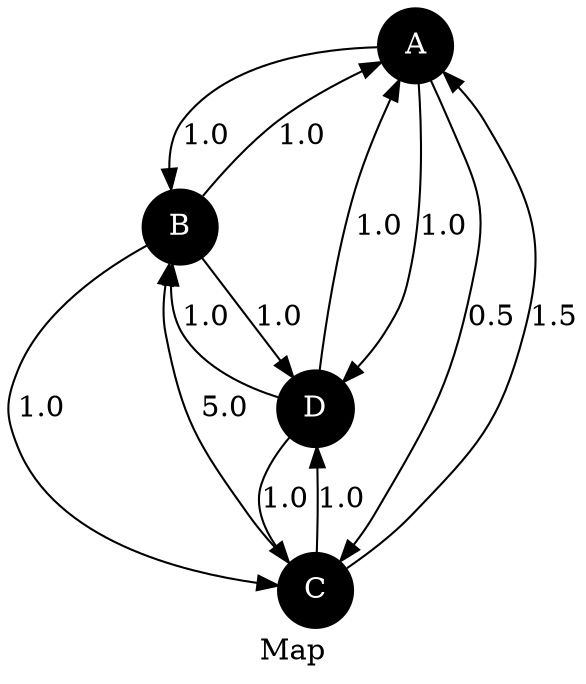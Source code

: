 digraph {
	label="Map"
	A[shape=circle, label=A, size=0.1, fillcolor=black, style=filled, fontcolor=white]
	B[shape=circle, label=B, size=0.1, fillcolor=black, style=filled, fontcolor=white]
	C[shape=circle, label=C, size=0.1, fillcolor=black, style=filled, fontcolor=white]
	D[shape=circle, label=D, size=0.1, fillcolor=black, style=filled, fontcolor=white]
	A->B[label="1.0"]
	A->C[label="0.5"]
	A->D[label="1.0"]
	B->A[label="1.0"]
	B->C[label="1.0"]
	B->D[label="1.0"]
	C->A[label="1.5"]
	C->B[label="5.0"]
	C->D[label="1.0"]
	D->A[label="1.0"]
	D->B[label="1.0"]
	D->C[label="1.0"]
}